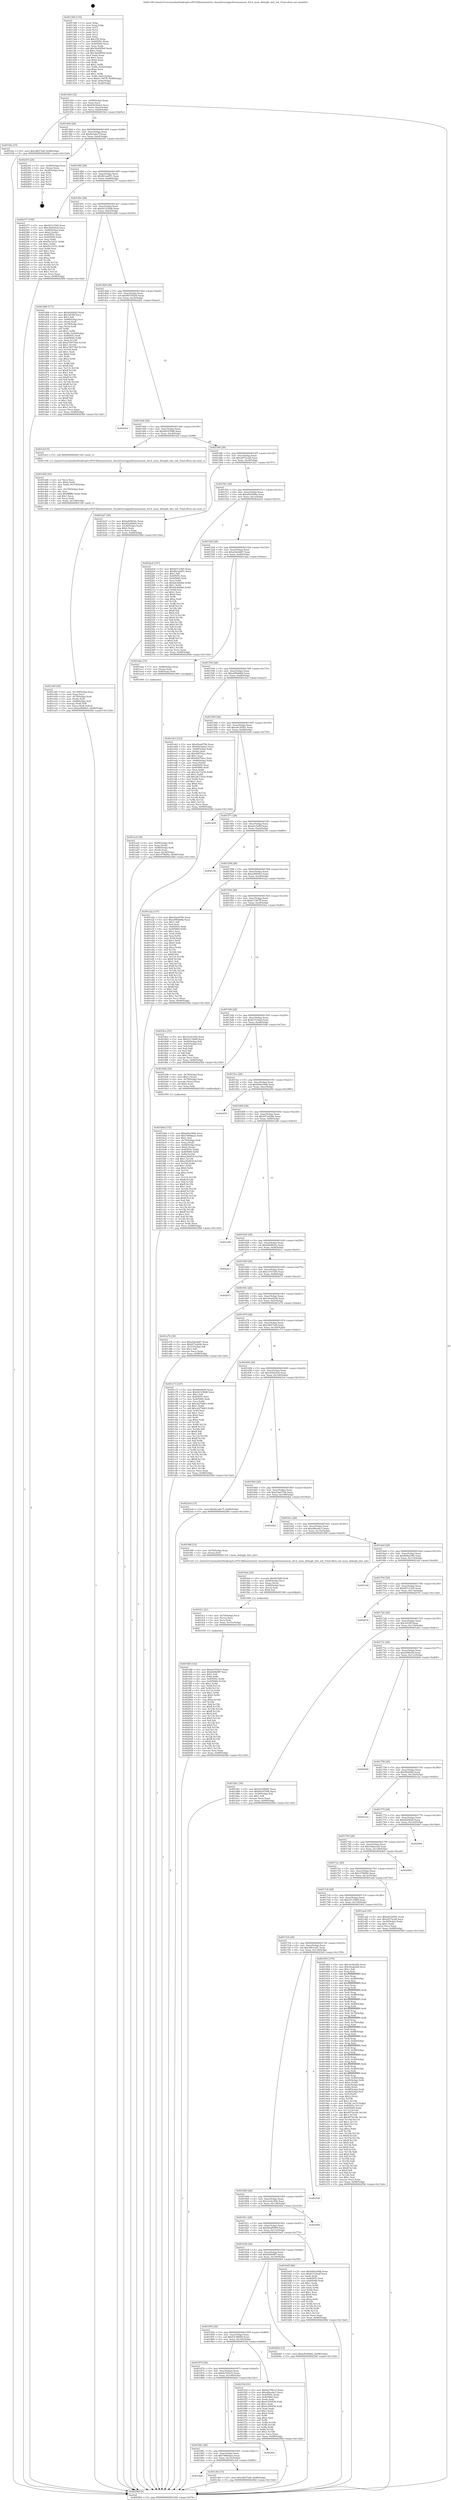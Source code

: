 digraph "0x4013d0" {
  label = "0x4013d0 (/mnt/c/Users/mathe/Desktop/tcc/POCII/binaries/extr_linuxdriversgpudrmmsmmsm_drv.h_msm_debugfs_late_init_Final-ollvm.out::main(0))"
  labelloc = "t"
  node[shape=record]

  Entry [label="",width=0.3,height=0.3,shape=circle,fillcolor=black,style=filled]
  "0x401444" [label="{
     0x401444 [32]\l
     | [instrs]\l
     &nbsp;&nbsp;0x401444 \<+6\>: mov -0x98(%rbp),%eax\l
     &nbsp;&nbsp;0x40144a \<+2\>: mov %eax,%ecx\l
     &nbsp;&nbsp;0x40144c \<+6\>: sub $0x8423bda3,%ecx\l
     &nbsp;&nbsp;0x401452 \<+6\>: mov %eax,-0xac(%rbp)\l
     &nbsp;&nbsp;0x401458 \<+6\>: mov %ecx,-0xb0(%rbp)\l
     &nbsp;&nbsp;0x40145e \<+6\>: je 0000000000401f2e \<main+0xb5e\>\l
  }"]
  "0x401f2e" [label="{
     0x401f2e [15]\l
     | [instrs]\l
     &nbsp;&nbsp;0x401f2e \<+10\>: movl $0xc8b57a4f,-0x98(%rbp)\l
     &nbsp;&nbsp;0x401f38 \<+5\>: jmp 000000000040258d \<main+0x11bd\>\l
  }"]
  "0x401464" [label="{
     0x401464 [28]\l
     | [instrs]\l
     &nbsp;&nbsp;0x401464 \<+5\>: jmp 0000000000401469 \<main+0x99\>\l
     &nbsp;&nbsp;0x401469 \<+6\>: mov -0xac(%rbp),%eax\l
     &nbsp;&nbsp;0x40146f \<+5\>: sub $0x8a3a6c7f,%eax\l
     &nbsp;&nbsp;0x401474 \<+6\>: mov %eax,-0xb4(%rbp)\l
     &nbsp;&nbsp;0x40147a \<+6\>: je 00000000004023f3 \<main+0x1023\>\l
  }"]
  Exit [label="",width=0.3,height=0.3,shape=circle,fillcolor=black,style=filled,peripheries=2]
  "0x4023f3" [label="{
     0x4023f3 [24]\l
     | [instrs]\l
     &nbsp;&nbsp;0x4023f3 \<+7\>: mov -0x90(%rbp),%rax\l
     &nbsp;&nbsp;0x4023fa \<+2\>: mov (%rax),%eax\l
     &nbsp;&nbsp;0x4023fc \<+4\>: lea -0x28(%rbp),%rsp\l
     &nbsp;&nbsp;0x402400 \<+1\>: pop %rbx\l
     &nbsp;&nbsp;0x402401 \<+2\>: pop %r12\l
     &nbsp;&nbsp;0x402403 \<+2\>: pop %r13\l
     &nbsp;&nbsp;0x402405 \<+2\>: pop %r14\l
     &nbsp;&nbsp;0x402407 \<+2\>: pop %r15\l
     &nbsp;&nbsp;0x402409 \<+1\>: pop %rbp\l
     &nbsp;&nbsp;0x40240a \<+1\>: ret\l
  }"]
  "0x401480" [label="{
     0x401480 [28]\l
     | [instrs]\l
     &nbsp;&nbsp;0x401480 \<+5\>: jmp 0000000000401485 \<main+0xb5\>\l
     &nbsp;&nbsp;0x401485 \<+6\>: mov -0xac(%rbp),%eax\l
     &nbsp;&nbsp;0x40148b \<+5\>: sub $0x8b1ae851,%eax\l
     &nbsp;&nbsp;0x401490 \<+6\>: mov %eax,-0xb8(%rbp)\l
     &nbsp;&nbsp;0x401496 \<+6\>: je 0000000000402377 \<main+0xfa7\>\l
  }"]
  "0x401fd6" [label="{
     0x401fd6 [142]\l
     | [instrs]\l
     &nbsp;&nbsp;0x401fd6 \<+5\>: mov $0x6a705e33,%eax\l
     &nbsp;&nbsp;0x401fdb \<+5\>: mov $0x629b0ff7,%esi\l
     &nbsp;&nbsp;0x401fe0 \<+2\>: mov $0x1,%dl\l
     &nbsp;&nbsp;0x401fe2 \<+3\>: xor %r8d,%r8d\l
     &nbsp;&nbsp;0x401fe5 \<+8\>: mov 0x40505c,%r9d\l
     &nbsp;&nbsp;0x401fed \<+8\>: mov 0x405060,%r10d\l
     &nbsp;&nbsp;0x401ff5 \<+4\>: sub $0x1,%r8d\l
     &nbsp;&nbsp;0x401ff9 \<+3\>: mov %r9d,%r11d\l
     &nbsp;&nbsp;0x401ffc \<+3\>: add %r8d,%r11d\l
     &nbsp;&nbsp;0x401fff \<+4\>: imul %r11d,%r9d\l
     &nbsp;&nbsp;0x402003 \<+4\>: and $0x1,%r9d\l
     &nbsp;&nbsp;0x402007 \<+4\>: cmp $0x0,%r9d\l
     &nbsp;&nbsp;0x40200b \<+3\>: sete %bl\l
     &nbsp;&nbsp;0x40200e \<+4\>: cmp $0xa,%r10d\l
     &nbsp;&nbsp;0x402012 \<+4\>: setl %r14b\l
     &nbsp;&nbsp;0x402016 \<+3\>: mov %bl,%r15b\l
     &nbsp;&nbsp;0x402019 \<+4\>: xor $0xff,%r15b\l
     &nbsp;&nbsp;0x40201d \<+3\>: mov %r14b,%r12b\l
     &nbsp;&nbsp;0x402020 \<+4\>: xor $0xff,%r12b\l
     &nbsp;&nbsp;0x402024 \<+3\>: xor $0x0,%dl\l
     &nbsp;&nbsp;0x402027 \<+3\>: mov %r15b,%r13b\l
     &nbsp;&nbsp;0x40202a \<+4\>: and $0x0,%r13b\l
     &nbsp;&nbsp;0x40202e \<+2\>: and %dl,%bl\l
     &nbsp;&nbsp;0x402030 \<+3\>: mov %r12b,%cl\l
     &nbsp;&nbsp;0x402033 \<+3\>: and $0x0,%cl\l
     &nbsp;&nbsp;0x402036 \<+3\>: and %dl,%r14b\l
     &nbsp;&nbsp;0x402039 \<+3\>: or %bl,%r13b\l
     &nbsp;&nbsp;0x40203c \<+3\>: or %r14b,%cl\l
     &nbsp;&nbsp;0x40203f \<+3\>: xor %cl,%r13b\l
     &nbsp;&nbsp;0x402042 \<+3\>: or %r12b,%r15b\l
     &nbsp;&nbsp;0x402045 \<+4\>: xor $0xff,%r15b\l
     &nbsp;&nbsp;0x402049 \<+3\>: or $0x0,%dl\l
     &nbsp;&nbsp;0x40204c \<+3\>: and %dl,%r15b\l
     &nbsp;&nbsp;0x40204f \<+3\>: or %r15b,%r13b\l
     &nbsp;&nbsp;0x402052 \<+4\>: test $0x1,%r13b\l
     &nbsp;&nbsp;0x402056 \<+3\>: cmovne %esi,%eax\l
     &nbsp;&nbsp;0x402059 \<+6\>: mov %eax,-0x98(%rbp)\l
     &nbsp;&nbsp;0x40205f \<+5\>: jmp 000000000040258d \<main+0x11bd\>\l
  }"]
  "0x402377" [label="{
     0x402377 [109]\l
     | [instrs]\l
     &nbsp;&nbsp;0x402377 \<+5\>: mov $0xfd3123b5,%eax\l
     &nbsp;&nbsp;0x40237c \<+5\>: mov $0xcb44e0c8,%ecx\l
     &nbsp;&nbsp;0x402381 \<+7\>: mov -0x90(%rbp),%rdx\l
     &nbsp;&nbsp;0x402388 \<+6\>: movl $0x0,(%rdx)\l
     &nbsp;&nbsp;0x40238e \<+7\>: mov 0x40505c,%esi\l
     &nbsp;&nbsp;0x402395 \<+7\>: mov 0x405060,%edi\l
     &nbsp;&nbsp;0x40239c \<+3\>: mov %esi,%r8d\l
     &nbsp;&nbsp;0x40239f \<+7\>: add $0xf5e14331,%r8d\l
     &nbsp;&nbsp;0x4023a6 \<+4\>: sub $0x1,%r8d\l
     &nbsp;&nbsp;0x4023aa \<+7\>: sub $0xf5e14331,%r8d\l
     &nbsp;&nbsp;0x4023b1 \<+4\>: imul %r8d,%esi\l
     &nbsp;&nbsp;0x4023b5 \<+3\>: and $0x1,%esi\l
     &nbsp;&nbsp;0x4023b8 \<+3\>: cmp $0x0,%esi\l
     &nbsp;&nbsp;0x4023bb \<+4\>: sete %r9b\l
     &nbsp;&nbsp;0x4023bf \<+3\>: cmp $0xa,%edi\l
     &nbsp;&nbsp;0x4023c2 \<+4\>: setl %r10b\l
     &nbsp;&nbsp;0x4023c6 \<+3\>: mov %r9b,%r11b\l
     &nbsp;&nbsp;0x4023c9 \<+3\>: and %r10b,%r11b\l
     &nbsp;&nbsp;0x4023cc \<+3\>: xor %r10b,%r9b\l
     &nbsp;&nbsp;0x4023cf \<+3\>: or %r9b,%r11b\l
     &nbsp;&nbsp;0x4023d2 \<+4\>: test $0x1,%r11b\l
     &nbsp;&nbsp;0x4023d6 \<+3\>: cmovne %ecx,%eax\l
     &nbsp;&nbsp;0x4023d9 \<+6\>: mov %eax,-0x98(%rbp)\l
     &nbsp;&nbsp;0x4023df \<+5\>: jmp 000000000040258d \<main+0x11bd\>\l
  }"]
  "0x40149c" [label="{
     0x40149c [28]\l
     | [instrs]\l
     &nbsp;&nbsp;0x40149c \<+5\>: jmp 00000000004014a1 \<main+0xd1\>\l
     &nbsp;&nbsp;0x4014a1 \<+6\>: mov -0xac(%rbp),%eax\l
     &nbsp;&nbsp;0x4014a7 \<+5\>: sub $0x921250d8,%eax\l
     &nbsp;&nbsp;0x4014ac \<+6\>: mov %eax,-0xbc(%rbp)\l
     &nbsp;&nbsp;0x4014b2 \<+6\>: je 0000000000401d06 \<main+0x936\>\l
  }"]
  "0x401fc1" [label="{
     0x401fc1 [21]\l
     | [instrs]\l
     &nbsp;&nbsp;0x401fc1 \<+4\>: mov -0x70(%rbp),%rcx\l
     &nbsp;&nbsp;0x401fc5 \<+3\>: mov (%rcx),%rcx\l
     &nbsp;&nbsp;0x401fc8 \<+3\>: mov %rcx,%rdi\l
     &nbsp;&nbsp;0x401fcb \<+6\>: mov %eax,-0x15c(%rbp)\l
     &nbsp;&nbsp;0x401fd1 \<+5\>: call 0000000000401030 \<free@plt\>\l
     | [calls]\l
     &nbsp;&nbsp;0x401030 \{1\} (unknown)\l
  }"]
  "0x401d06" [label="{
     0x401d06 [171]\l
     | [instrs]\l
     &nbsp;&nbsp;0x401d06 \<+5\>: mov $0xb620b20,%eax\l
     &nbsp;&nbsp;0x401d0b \<+5\>: mov $0x3d1f9f,%ecx\l
     &nbsp;&nbsp;0x401d10 \<+2\>: mov $0x1,%dl\l
     &nbsp;&nbsp;0x401d12 \<+4\>: mov -0x68(%rbp),%rsi\l
     &nbsp;&nbsp;0x401d16 \<+2\>: mov (%rsi),%edi\l
     &nbsp;&nbsp;0x401d18 \<+4\>: mov -0x78(%rbp),%rsi\l
     &nbsp;&nbsp;0x401d1c \<+2\>: cmp (%rsi),%edi\l
     &nbsp;&nbsp;0x401d1e \<+4\>: setl %r8b\l
     &nbsp;&nbsp;0x401d22 \<+4\>: and $0x1,%r8b\l
     &nbsp;&nbsp;0x401d26 \<+4\>: mov %r8b,-0x29(%rbp)\l
     &nbsp;&nbsp;0x401d2a \<+7\>: mov 0x40505c,%edi\l
     &nbsp;&nbsp;0x401d31 \<+8\>: mov 0x405060,%r9d\l
     &nbsp;&nbsp;0x401d39 \<+3\>: mov %edi,%r10d\l
     &nbsp;&nbsp;0x401d3c \<+7\>: add $0xa700730d,%r10d\l
     &nbsp;&nbsp;0x401d43 \<+4\>: sub $0x1,%r10d\l
     &nbsp;&nbsp;0x401d47 \<+7\>: sub $0xa700730d,%r10d\l
     &nbsp;&nbsp;0x401d4e \<+4\>: imul %r10d,%edi\l
     &nbsp;&nbsp;0x401d52 \<+3\>: and $0x1,%edi\l
     &nbsp;&nbsp;0x401d55 \<+3\>: cmp $0x0,%edi\l
     &nbsp;&nbsp;0x401d58 \<+4\>: sete %r8b\l
     &nbsp;&nbsp;0x401d5c \<+4\>: cmp $0xa,%r9d\l
     &nbsp;&nbsp;0x401d60 \<+4\>: setl %r11b\l
     &nbsp;&nbsp;0x401d64 \<+3\>: mov %r8b,%bl\l
     &nbsp;&nbsp;0x401d67 \<+3\>: xor $0xff,%bl\l
     &nbsp;&nbsp;0x401d6a \<+3\>: mov %r11b,%r14b\l
     &nbsp;&nbsp;0x401d6d \<+4\>: xor $0xff,%r14b\l
     &nbsp;&nbsp;0x401d71 \<+3\>: xor $0x1,%dl\l
     &nbsp;&nbsp;0x401d74 \<+3\>: mov %bl,%r15b\l
     &nbsp;&nbsp;0x401d77 \<+4\>: and $0xff,%r15b\l
     &nbsp;&nbsp;0x401d7b \<+3\>: and %dl,%r8b\l
     &nbsp;&nbsp;0x401d7e \<+3\>: mov %r14b,%r12b\l
     &nbsp;&nbsp;0x401d81 \<+4\>: and $0xff,%r12b\l
     &nbsp;&nbsp;0x401d85 \<+3\>: and %dl,%r11b\l
     &nbsp;&nbsp;0x401d88 \<+3\>: or %r8b,%r15b\l
     &nbsp;&nbsp;0x401d8b \<+3\>: or %r11b,%r12b\l
     &nbsp;&nbsp;0x401d8e \<+3\>: xor %r12b,%r15b\l
     &nbsp;&nbsp;0x401d91 \<+3\>: or %r14b,%bl\l
     &nbsp;&nbsp;0x401d94 \<+3\>: xor $0xff,%bl\l
     &nbsp;&nbsp;0x401d97 \<+3\>: or $0x1,%dl\l
     &nbsp;&nbsp;0x401d9a \<+2\>: and %dl,%bl\l
     &nbsp;&nbsp;0x401d9c \<+3\>: or %bl,%r15b\l
     &nbsp;&nbsp;0x401d9f \<+4\>: test $0x1,%r15b\l
     &nbsp;&nbsp;0x401da3 \<+3\>: cmovne %ecx,%eax\l
     &nbsp;&nbsp;0x401da6 \<+6\>: mov %eax,-0x98(%rbp)\l
     &nbsp;&nbsp;0x401dac \<+5\>: jmp 000000000040258d \<main+0x11bd\>\l
  }"]
  "0x4014b8" [label="{
     0x4014b8 [28]\l
     | [instrs]\l
     &nbsp;&nbsp;0x4014b8 \<+5\>: jmp 00000000004014bd \<main+0xed\>\l
     &nbsp;&nbsp;0x4014bd \<+6\>: mov -0xac(%rbp),%eax\l
     &nbsp;&nbsp;0x4014c3 \<+5\>: sub $0x99376d30,%eax\l
     &nbsp;&nbsp;0x4014c8 \<+6\>: mov %eax,-0xc0(%rbp)\l
     &nbsp;&nbsp;0x4014ce \<+6\>: je 00000000004022b2 \<main+0xee2\>\l
  }"]
  "0x401fa4" [label="{
     0x401fa4 [29]\l
     | [instrs]\l
     &nbsp;&nbsp;0x401fa4 \<+10\>: movabs $0x4030d6,%rdi\l
     &nbsp;&nbsp;0x401fae \<+4\>: mov -0x60(%rbp),%rcx\l
     &nbsp;&nbsp;0x401fb2 \<+2\>: mov %eax,(%rcx)\l
     &nbsp;&nbsp;0x401fb4 \<+4\>: mov -0x60(%rbp),%rcx\l
     &nbsp;&nbsp;0x401fb8 \<+2\>: mov (%rcx),%esi\l
     &nbsp;&nbsp;0x401fba \<+2\>: mov $0x0,%al\l
     &nbsp;&nbsp;0x401fbc \<+5\>: call 0000000000401040 \<printf@plt\>\l
     | [calls]\l
     &nbsp;&nbsp;0x401040 \{1\} (unknown)\l
  }"]
  "0x4022b2" [label="{
     0x4022b2\l
  }", style=dashed]
  "0x4014d4" [label="{
     0x4014d4 [28]\l
     | [instrs]\l
     &nbsp;&nbsp;0x4014d4 \<+5\>: jmp 00000000004014d9 \<main+0x109\>\l
     &nbsp;&nbsp;0x4014d9 \<+6\>: mov -0xac(%rbp),%eax\l
     &nbsp;&nbsp;0x4014df \<+5\>: sub $0x9d167698,%eax\l
     &nbsp;&nbsp;0x4014e4 \<+6\>: mov %eax,-0xc4(%rbp)\l
     &nbsp;&nbsp;0x4014ea \<+6\>: je 0000000000401dcf \<main+0x9ff\>\l
  }"]
  "0x401e00" [label="{
     0x401e00 [42]\l
     | [instrs]\l
     &nbsp;&nbsp;0x401e00 \<+6\>: mov -0x158(%rbp),%ecx\l
     &nbsp;&nbsp;0x401e06 \<+3\>: imul %eax,%ecx\l
     &nbsp;&nbsp;0x401e09 \<+4\>: mov -0x70(%rbp),%rdi\l
     &nbsp;&nbsp;0x401e0d \<+3\>: mov (%rdi),%rdi\l
     &nbsp;&nbsp;0x401e10 \<+4\>: mov -0x68(%rbp),%r8\l
     &nbsp;&nbsp;0x401e14 \<+3\>: movslq (%r8),%r8\l
     &nbsp;&nbsp;0x401e17 \<+4\>: mov %ecx,(%rdi,%r8,4)\l
     &nbsp;&nbsp;0x401e1b \<+10\>: movl $0xaef064b3,-0x98(%rbp)\l
     &nbsp;&nbsp;0x401e25 \<+5\>: jmp 000000000040258d \<main+0x11bd\>\l
  }"]
  "0x401dcf" [label="{
     0x401dcf [5]\l
     | [instrs]\l
     &nbsp;&nbsp;0x401dcf \<+5\>: call 0000000000401160 \<next_i\>\l
     | [calls]\l
     &nbsp;&nbsp;0x401160 \{1\} (/mnt/c/Users/mathe/Desktop/tcc/POCII/binaries/extr_linuxdriversgpudrmmsmmsm_drv.h_msm_debugfs_late_init_Final-ollvm.out::next_i)\l
  }"]
  "0x4014f0" [label="{
     0x4014f0 [28]\l
     | [instrs]\l
     &nbsp;&nbsp;0x4014f0 \<+5\>: jmp 00000000004014f5 \<main+0x125\>\l
     &nbsp;&nbsp;0x4014f5 \<+6\>: mov -0xac(%rbp),%eax\l
     &nbsp;&nbsp;0x4014fb \<+5\>: sub $0xa457ac28,%eax\l
     &nbsp;&nbsp;0x401500 \<+6\>: mov %eax,-0xc8(%rbp)\l
     &nbsp;&nbsp;0x401506 \<+6\>: je 0000000000401b27 \<main+0x757\>\l
  }"]
  "0x401dd4" [label="{
     0x401dd4 [44]\l
     | [instrs]\l
     &nbsp;&nbsp;0x401dd4 \<+2\>: xor %ecx,%ecx\l
     &nbsp;&nbsp;0x401dd6 \<+5\>: mov $0x2,%edx\l
     &nbsp;&nbsp;0x401ddb \<+6\>: mov %edx,-0x154(%rbp)\l
     &nbsp;&nbsp;0x401de1 \<+1\>: cltd\l
     &nbsp;&nbsp;0x401de2 \<+6\>: mov -0x154(%rbp),%esi\l
     &nbsp;&nbsp;0x401de8 \<+2\>: idiv %esi\l
     &nbsp;&nbsp;0x401dea \<+6\>: imul $0xfffffffe,%edx,%edx\l
     &nbsp;&nbsp;0x401df0 \<+3\>: sub $0x1,%ecx\l
     &nbsp;&nbsp;0x401df3 \<+2\>: sub %ecx,%edx\l
     &nbsp;&nbsp;0x401df5 \<+6\>: mov %edx,-0x158(%rbp)\l
     &nbsp;&nbsp;0x401dfb \<+5\>: call 0000000000401160 \<next_i\>\l
     | [calls]\l
     &nbsp;&nbsp;0x401160 \{1\} (/mnt/c/Users/mathe/Desktop/tcc/POCII/binaries/extr_linuxdriversgpudrmmsmmsm_drv.h_msm_debugfs_late_init_Final-ollvm.out::next_i)\l
  }"]
  "0x401b27" [label="{
     0x401b27 [30]\l
     | [instrs]\l
     &nbsp;&nbsp;0x401b27 \<+5\>: mov $0xbdb9834c,%eax\l
     &nbsp;&nbsp;0x401b2c \<+5\>: mov $0x60ad0009,%ecx\l
     &nbsp;&nbsp;0x401b31 \<+3\>: mov -0x30(%rbp),%edx\l
     &nbsp;&nbsp;0x401b34 \<+3\>: cmp $0x0,%edx\l
     &nbsp;&nbsp;0x401b37 \<+3\>: cmove %ecx,%eax\l
     &nbsp;&nbsp;0x401b3a \<+6\>: mov %eax,-0x98(%rbp)\l
     &nbsp;&nbsp;0x401b40 \<+5\>: jmp 000000000040258d \<main+0x11bd\>\l
  }"]
  "0x40150c" [label="{
     0x40150c [28]\l
     | [instrs]\l
     &nbsp;&nbsp;0x40150c \<+5\>: jmp 0000000000401511 \<main+0x141\>\l
     &nbsp;&nbsp;0x401511 \<+6\>: mov -0xac(%rbp),%eax\l
     &nbsp;&nbsp;0x401517 \<+5\>: sub $0xa5038d6a,%eax\l
     &nbsp;&nbsp;0x40151c \<+6\>: mov %eax,-0xcc(%rbp)\l
     &nbsp;&nbsp;0x401522 \<+6\>: je 00000000004022e4 \<main+0xf14\>\l
  }"]
  "0x4018a8" [label="{
     0x4018a8\l
  }", style=dashed]
  "0x4022e4" [label="{
     0x4022e4 [147]\l
     | [instrs]\l
     &nbsp;&nbsp;0x4022e4 \<+5\>: mov $0xfd3123b5,%eax\l
     &nbsp;&nbsp;0x4022e9 \<+5\>: mov $0x8b1ae851,%ecx\l
     &nbsp;&nbsp;0x4022ee \<+2\>: mov $0x1,%dl\l
     &nbsp;&nbsp;0x4022f0 \<+7\>: mov 0x40505c,%esi\l
     &nbsp;&nbsp;0x4022f7 \<+7\>: mov 0x405060,%edi\l
     &nbsp;&nbsp;0x4022fe \<+3\>: mov %esi,%r8d\l
     &nbsp;&nbsp;0x402301 \<+7\>: sub $0x6dc8dd4b,%r8d\l
     &nbsp;&nbsp;0x402308 \<+4\>: sub $0x1,%r8d\l
     &nbsp;&nbsp;0x40230c \<+7\>: add $0x6dc8dd4b,%r8d\l
     &nbsp;&nbsp;0x402313 \<+4\>: imul %r8d,%esi\l
     &nbsp;&nbsp;0x402317 \<+3\>: and $0x1,%esi\l
     &nbsp;&nbsp;0x40231a \<+3\>: cmp $0x0,%esi\l
     &nbsp;&nbsp;0x40231d \<+4\>: sete %r9b\l
     &nbsp;&nbsp;0x402321 \<+3\>: cmp $0xa,%edi\l
     &nbsp;&nbsp;0x402324 \<+4\>: setl %r10b\l
     &nbsp;&nbsp;0x402328 \<+3\>: mov %r9b,%r11b\l
     &nbsp;&nbsp;0x40232b \<+4\>: xor $0xff,%r11b\l
     &nbsp;&nbsp;0x40232f \<+3\>: mov %r10b,%bl\l
     &nbsp;&nbsp;0x402332 \<+3\>: xor $0xff,%bl\l
     &nbsp;&nbsp;0x402335 \<+3\>: xor $0x0,%dl\l
     &nbsp;&nbsp;0x402338 \<+3\>: mov %r11b,%r14b\l
     &nbsp;&nbsp;0x40233b \<+4\>: and $0x0,%r14b\l
     &nbsp;&nbsp;0x40233f \<+3\>: and %dl,%r9b\l
     &nbsp;&nbsp;0x402342 \<+3\>: mov %bl,%r15b\l
     &nbsp;&nbsp;0x402345 \<+4\>: and $0x0,%r15b\l
     &nbsp;&nbsp;0x402349 \<+3\>: and %dl,%r10b\l
     &nbsp;&nbsp;0x40234c \<+3\>: or %r9b,%r14b\l
     &nbsp;&nbsp;0x40234f \<+3\>: or %r10b,%r15b\l
     &nbsp;&nbsp;0x402352 \<+3\>: xor %r15b,%r14b\l
     &nbsp;&nbsp;0x402355 \<+3\>: or %bl,%r11b\l
     &nbsp;&nbsp;0x402358 \<+4\>: xor $0xff,%r11b\l
     &nbsp;&nbsp;0x40235c \<+3\>: or $0x0,%dl\l
     &nbsp;&nbsp;0x40235f \<+3\>: and %dl,%r11b\l
     &nbsp;&nbsp;0x402362 \<+3\>: or %r11b,%r14b\l
     &nbsp;&nbsp;0x402365 \<+4\>: test $0x1,%r14b\l
     &nbsp;&nbsp;0x402369 \<+3\>: cmovne %ecx,%eax\l
     &nbsp;&nbsp;0x40236c \<+6\>: mov %eax,-0x98(%rbp)\l
     &nbsp;&nbsp;0x402372 \<+5\>: jmp 000000000040258d \<main+0x11bd\>\l
  }"]
  "0x401528" [label="{
     0x401528 [28]\l
     | [instrs]\l
     &nbsp;&nbsp;0x401528 \<+5\>: jmp 000000000040152d \<main+0x15d\>\l
     &nbsp;&nbsp;0x40152d \<+6\>: mov -0xac(%rbp),%eax\l
     &nbsp;&nbsp;0x401533 \<+5\>: sub $0xa5dcbb87,%eax\l
     &nbsp;&nbsp;0x401538 \<+6\>: mov %eax,-0xd0(%rbp)\l
     &nbsp;&nbsp;0x40153e \<+6\>: je 0000000000401aba \<main+0x6ea\>\l
  }"]
  "0x401c64" [label="{
     0x401c64 [15]\l
     | [instrs]\l
     &nbsp;&nbsp;0x401c64 \<+10\>: movl $0xc8b57a4f,-0x98(%rbp)\l
     &nbsp;&nbsp;0x401c6e \<+5\>: jmp 000000000040258d \<main+0x11bd\>\l
  }"]
  "0x401aba" [label="{
     0x401aba [19]\l
     | [instrs]\l
     &nbsp;&nbsp;0x401aba \<+7\>: mov -0x88(%rbp),%rax\l
     &nbsp;&nbsp;0x401ac1 \<+3\>: mov (%rax),%rax\l
     &nbsp;&nbsp;0x401ac4 \<+4\>: mov 0x8(%rax),%rdi\l
     &nbsp;&nbsp;0x401ac8 \<+5\>: call 0000000000401060 \<atoi@plt\>\l
     | [calls]\l
     &nbsp;&nbsp;0x401060 \{1\} (unknown)\l
  }"]
  "0x401544" [label="{
     0x401544 [28]\l
     | [instrs]\l
     &nbsp;&nbsp;0x401544 \<+5\>: jmp 0000000000401549 \<main+0x179\>\l
     &nbsp;&nbsp;0x401549 \<+6\>: mov -0xac(%rbp),%eax\l
     &nbsp;&nbsp;0x40154f \<+5\>: sub $0xa956dd0b,%eax\l
     &nbsp;&nbsp;0x401554 \<+6\>: mov %eax,-0xd4(%rbp)\l
     &nbsp;&nbsp;0x40155a \<+6\>: je 0000000000401eb3 \<main+0xae3\>\l
  }"]
  "0x40188c" [label="{
     0x40188c [28]\l
     | [instrs]\l
     &nbsp;&nbsp;0x40188c \<+5\>: jmp 0000000000401891 \<main+0x4c1\>\l
     &nbsp;&nbsp;0x401891 \<+6\>: mov -0xac(%rbp),%eax\l
     &nbsp;&nbsp;0x401897 \<+5\>: sub $0x7486daae,%eax\l
     &nbsp;&nbsp;0x40189c \<+6\>: mov %eax,-0x14c(%rbp)\l
     &nbsp;&nbsp;0x4018a2 \<+6\>: je 0000000000401c64 \<main+0x894\>\l
  }"]
  "0x401eb3" [label="{
     0x401eb3 [123]\l
     | [instrs]\l
     &nbsp;&nbsp;0x401eb3 \<+5\>: mov $0xd3ae0706,%eax\l
     &nbsp;&nbsp;0x401eb8 \<+5\>: mov $0x8423bda3,%ecx\l
     &nbsp;&nbsp;0x401ebd \<+4\>: mov -0x68(%rbp),%rdx\l
     &nbsp;&nbsp;0x401ec1 \<+2\>: mov (%rdx),%esi\l
     &nbsp;&nbsp;0x401ec3 \<+6\>: sub $0x6007b4cc,%esi\l
     &nbsp;&nbsp;0x401ec9 \<+3\>: add $0x1,%esi\l
     &nbsp;&nbsp;0x401ecc \<+6\>: add $0x6007b4cc,%esi\l
     &nbsp;&nbsp;0x401ed2 \<+4\>: mov -0x68(%rbp),%rdx\l
     &nbsp;&nbsp;0x401ed6 \<+2\>: mov %esi,(%rdx)\l
     &nbsp;&nbsp;0x401ed8 \<+7\>: mov 0x40505c,%esi\l
     &nbsp;&nbsp;0x401edf \<+7\>: mov 0x405060,%edi\l
     &nbsp;&nbsp;0x401ee6 \<+3\>: mov %esi,%r8d\l
     &nbsp;&nbsp;0x401ee9 \<+7\>: sub $0x3dc73e5e,%r8d\l
     &nbsp;&nbsp;0x401ef0 \<+4\>: sub $0x1,%r8d\l
     &nbsp;&nbsp;0x401ef4 \<+7\>: add $0x3dc73e5e,%r8d\l
     &nbsp;&nbsp;0x401efb \<+4\>: imul %r8d,%esi\l
     &nbsp;&nbsp;0x401eff \<+3\>: and $0x1,%esi\l
     &nbsp;&nbsp;0x401f02 \<+3\>: cmp $0x0,%esi\l
     &nbsp;&nbsp;0x401f05 \<+4\>: sete %r9b\l
     &nbsp;&nbsp;0x401f09 \<+3\>: cmp $0xa,%edi\l
     &nbsp;&nbsp;0x401f0c \<+4\>: setl %r10b\l
     &nbsp;&nbsp;0x401f10 \<+3\>: mov %r9b,%r11b\l
     &nbsp;&nbsp;0x401f13 \<+3\>: and %r10b,%r11b\l
     &nbsp;&nbsp;0x401f16 \<+3\>: xor %r10b,%r9b\l
     &nbsp;&nbsp;0x401f19 \<+3\>: or %r9b,%r11b\l
     &nbsp;&nbsp;0x401f1c \<+4\>: test $0x1,%r11b\l
     &nbsp;&nbsp;0x401f20 \<+3\>: cmovne %ecx,%eax\l
     &nbsp;&nbsp;0x401f23 \<+6\>: mov %eax,-0x98(%rbp)\l
     &nbsp;&nbsp;0x401f29 \<+5\>: jmp 000000000040258d \<main+0x11bd\>\l
  }"]
  "0x401560" [label="{
     0x401560 [28]\l
     | [instrs]\l
     &nbsp;&nbsp;0x401560 \<+5\>: jmp 0000000000401565 \<main+0x195\>\l
     &nbsp;&nbsp;0x401565 \<+6\>: mov -0xac(%rbp),%eax\l
     &nbsp;&nbsp;0x40156b \<+5\>: sub $0xa9c3d591,%eax\l
     &nbsp;&nbsp;0x401570 \<+6\>: mov %eax,-0xd8(%rbp)\l
     &nbsp;&nbsp;0x401576 \<+6\>: je 0000000000401b09 \<main+0x739\>\l
  }"]
  "0x4024dc" [label="{
     0x4024dc\l
  }", style=dashed]
  "0x401b09" [label="{
     0x401b09\l
  }", style=dashed]
  "0x40157c" [label="{
     0x40157c [28]\l
     | [instrs]\l
     &nbsp;&nbsp;0x40157c \<+5\>: jmp 0000000000401581 \<main+0x1b1\>\l
     &nbsp;&nbsp;0x401581 \<+6\>: mov -0xac(%rbp),%eax\l
     &nbsp;&nbsp;0x401587 \<+5\>: sub $0xab15af0f,%eax\l
     &nbsp;&nbsp;0x40158c \<+6\>: mov %eax,-0xdc(%rbp)\l
     &nbsp;&nbsp;0x401592 \<+6\>: je 0000000000402154 \<main+0xd84\>\l
  }"]
  "0x401870" [label="{
     0x401870 [28]\l
     | [instrs]\l
     &nbsp;&nbsp;0x401870 \<+5\>: jmp 0000000000401875 \<main+0x4a5\>\l
     &nbsp;&nbsp;0x401875 \<+6\>: mov -0xac(%rbp),%eax\l
     &nbsp;&nbsp;0x40187b \<+5\>: sub $0x6a705e33,%eax\l
     &nbsp;&nbsp;0x401880 \<+6\>: mov %eax,-0x148(%rbp)\l
     &nbsp;&nbsp;0x401886 \<+6\>: je 00000000004024dc \<main+0x110c\>\l
  }"]
  "0x402154" [label="{
     0x402154\l
  }", style=dashed]
  "0x401598" [label="{
     0x401598 [28]\l
     | [instrs]\l
     &nbsp;&nbsp;0x401598 \<+5\>: jmp 000000000040159d \<main+0x1cd\>\l
     &nbsp;&nbsp;0x40159d \<+6\>: mov -0xac(%rbp),%eax\l
     &nbsp;&nbsp;0x4015a3 \<+5\>: sub $0xaef064b3,%eax\l
     &nbsp;&nbsp;0x4015a8 \<+6\>: mov %eax,-0xe0(%rbp)\l
     &nbsp;&nbsp;0x4015ae \<+6\>: je 0000000000401e2a \<main+0xa5a\>\l
  }"]
  "0x401f3d" [label="{
     0x401f3d [91]\l
     | [instrs]\l
     &nbsp;&nbsp;0x401f3d \<+5\>: mov $0x6a705e33,%eax\l
     &nbsp;&nbsp;0x401f42 \<+5\>: mov $0xe8bcebc3,%ecx\l
     &nbsp;&nbsp;0x401f47 \<+7\>: mov 0x40505c,%edx\l
     &nbsp;&nbsp;0x401f4e \<+7\>: mov 0x405060,%esi\l
     &nbsp;&nbsp;0x401f55 \<+2\>: mov %edx,%edi\l
     &nbsp;&nbsp;0x401f57 \<+6\>: add $0x41450f38,%edi\l
     &nbsp;&nbsp;0x401f5d \<+3\>: sub $0x1,%edi\l
     &nbsp;&nbsp;0x401f60 \<+6\>: sub $0x41450f38,%edi\l
     &nbsp;&nbsp;0x401f66 \<+3\>: imul %edi,%edx\l
     &nbsp;&nbsp;0x401f69 \<+3\>: and $0x1,%edx\l
     &nbsp;&nbsp;0x401f6c \<+3\>: cmp $0x0,%edx\l
     &nbsp;&nbsp;0x401f6f \<+4\>: sete %r8b\l
     &nbsp;&nbsp;0x401f73 \<+3\>: cmp $0xa,%esi\l
     &nbsp;&nbsp;0x401f76 \<+4\>: setl %r9b\l
     &nbsp;&nbsp;0x401f7a \<+3\>: mov %r8b,%r10b\l
     &nbsp;&nbsp;0x401f7d \<+3\>: and %r9b,%r10b\l
     &nbsp;&nbsp;0x401f80 \<+3\>: xor %r9b,%r8b\l
     &nbsp;&nbsp;0x401f83 \<+3\>: or %r8b,%r10b\l
     &nbsp;&nbsp;0x401f86 \<+4\>: test $0x1,%r10b\l
     &nbsp;&nbsp;0x401f8a \<+3\>: cmovne %ecx,%eax\l
     &nbsp;&nbsp;0x401f8d \<+6\>: mov %eax,-0x98(%rbp)\l
     &nbsp;&nbsp;0x401f93 \<+5\>: jmp 000000000040258d \<main+0x11bd\>\l
  }"]
  "0x401e2a" [label="{
     0x401e2a [137]\l
     | [instrs]\l
     &nbsp;&nbsp;0x401e2a \<+5\>: mov $0xd3ae0706,%eax\l
     &nbsp;&nbsp;0x401e2f \<+5\>: mov $0xa956dd0b,%ecx\l
     &nbsp;&nbsp;0x401e34 \<+2\>: mov $0x1,%dl\l
     &nbsp;&nbsp;0x401e36 \<+2\>: xor %esi,%esi\l
     &nbsp;&nbsp;0x401e38 \<+7\>: mov 0x40505c,%edi\l
     &nbsp;&nbsp;0x401e3f \<+8\>: mov 0x405060,%r8d\l
     &nbsp;&nbsp;0x401e47 \<+3\>: sub $0x1,%esi\l
     &nbsp;&nbsp;0x401e4a \<+3\>: mov %edi,%r9d\l
     &nbsp;&nbsp;0x401e4d \<+3\>: add %esi,%r9d\l
     &nbsp;&nbsp;0x401e50 \<+4\>: imul %r9d,%edi\l
     &nbsp;&nbsp;0x401e54 \<+3\>: and $0x1,%edi\l
     &nbsp;&nbsp;0x401e57 \<+3\>: cmp $0x0,%edi\l
     &nbsp;&nbsp;0x401e5a \<+4\>: sete %r10b\l
     &nbsp;&nbsp;0x401e5e \<+4\>: cmp $0xa,%r8d\l
     &nbsp;&nbsp;0x401e62 \<+4\>: setl %r11b\l
     &nbsp;&nbsp;0x401e66 \<+3\>: mov %r10b,%bl\l
     &nbsp;&nbsp;0x401e69 \<+3\>: xor $0xff,%bl\l
     &nbsp;&nbsp;0x401e6c \<+3\>: mov %r11b,%r14b\l
     &nbsp;&nbsp;0x401e6f \<+4\>: xor $0xff,%r14b\l
     &nbsp;&nbsp;0x401e73 \<+3\>: xor $0x1,%dl\l
     &nbsp;&nbsp;0x401e76 \<+3\>: mov %bl,%r15b\l
     &nbsp;&nbsp;0x401e79 \<+4\>: and $0xff,%r15b\l
     &nbsp;&nbsp;0x401e7d \<+3\>: and %dl,%r10b\l
     &nbsp;&nbsp;0x401e80 \<+3\>: mov %r14b,%r12b\l
     &nbsp;&nbsp;0x401e83 \<+4\>: and $0xff,%r12b\l
     &nbsp;&nbsp;0x401e87 \<+3\>: and %dl,%r11b\l
     &nbsp;&nbsp;0x401e8a \<+3\>: or %r10b,%r15b\l
     &nbsp;&nbsp;0x401e8d \<+3\>: or %r11b,%r12b\l
     &nbsp;&nbsp;0x401e90 \<+3\>: xor %r12b,%r15b\l
     &nbsp;&nbsp;0x401e93 \<+3\>: or %r14b,%bl\l
     &nbsp;&nbsp;0x401e96 \<+3\>: xor $0xff,%bl\l
     &nbsp;&nbsp;0x401e99 \<+3\>: or $0x1,%dl\l
     &nbsp;&nbsp;0x401e9c \<+2\>: and %dl,%bl\l
     &nbsp;&nbsp;0x401e9e \<+3\>: or %bl,%r15b\l
     &nbsp;&nbsp;0x401ea1 \<+4\>: test $0x1,%r15b\l
     &nbsp;&nbsp;0x401ea5 \<+3\>: cmovne %ecx,%eax\l
     &nbsp;&nbsp;0x401ea8 \<+6\>: mov %eax,-0x98(%rbp)\l
     &nbsp;&nbsp;0x401eae \<+5\>: jmp 000000000040258d \<main+0x11bd\>\l
  }"]
  "0x4015b4" [label="{
     0x4015b4 [28]\l
     | [instrs]\l
     &nbsp;&nbsp;0x4015b4 \<+5\>: jmp 00000000004015b9 \<main+0x1e9\>\l
     &nbsp;&nbsp;0x4015b9 \<+6\>: mov -0xac(%rbp),%eax\l
     &nbsp;&nbsp;0x4015bf \<+5\>: sub $0xb11567ff,%eax\l
     &nbsp;&nbsp;0x4015c4 \<+6\>: mov %eax,-0xe4(%rbp)\l
     &nbsp;&nbsp;0x4015ca \<+6\>: je 00000000004018ce \<main+0x4fe\>\l
  }"]
  "0x401854" [label="{
     0x401854 [28]\l
     | [instrs]\l
     &nbsp;&nbsp;0x401854 \<+5\>: jmp 0000000000401859 \<main+0x489\>\l
     &nbsp;&nbsp;0x401859 \<+6\>: mov -0xac(%rbp),%eax\l
     &nbsp;&nbsp;0x40185f \<+5\>: sub $0x63c580d0,%eax\l
     &nbsp;&nbsp;0x401864 \<+6\>: mov %eax,-0x144(%rbp)\l
     &nbsp;&nbsp;0x40186a \<+6\>: je 0000000000401f3d \<main+0xb6d\>\l
  }"]
  "0x4018ce" [label="{
     0x4018ce [53]\l
     | [instrs]\l
     &nbsp;&nbsp;0x4018ce \<+5\>: mov $0x3e34c45b,%eax\l
     &nbsp;&nbsp;0x4018d3 \<+5\>: mov $0x2511860f,%ecx\l
     &nbsp;&nbsp;0x4018d8 \<+6\>: mov -0x92(%rbp),%dl\l
     &nbsp;&nbsp;0x4018de \<+7\>: mov -0x91(%rbp),%sil\l
     &nbsp;&nbsp;0x4018e5 \<+3\>: mov %dl,%dil\l
     &nbsp;&nbsp;0x4018e8 \<+3\>: and %sil,%dil\l
     &nbsp;&nbsp;0x4018eb \<+3\>: xor %sil,%dl\l
     &nbsp;&nbsp;0x4018ee \<+3\>: or %dl,%dil\l
     &nbsp;&nbsp;0x4018f1 \<+4\>: test $0x1,%dil\l
     &nbsp;&nbsp;0x4018f5 \<+3\>: cmovne %ecx,%eax\l
     &nbsp;&nbsp;0x4018f8 \<+6\>: mov %eax,-0x98(%rbp)\l
     &nbsp;&nbsp;0x4018fe \<+5\>: jmp 000000000040258d \<main+0x11bd\>\l
  }"]
  "0x4015d0" [label="{
     0x4015d0 [28]\l
     | [instrs]\l
     &nbsp;&nbsp;0x4015d0 \<+5\>: jmp 00000000004015d5 \<main+0x205\>\l
     &nbsp;&nbsp;0x4015d5 \<+6\>: mov -0xac(%rbp),%eax\l
     &nbsp;&nbsp;0x4015db \<+5\>: sub $0xb1518a2f,%eax\l
     &nbsp;&nbsp;0x4015e0 \<+6\>: mov %eax,-0xe8(%rbp)\l
     &nbsp;&nbsp;0x4015e6 \<+6\>: je 0000000000401b9b \<main+0x7cb\>\l
  }"]
  "0x40258d" [label="{
     0x40258d [5]\l
     | [instrs]\l
     &nbsp;&nbsp;0x40258d \<+5\>: jmp 0000000000401444 \<main+0x74\>\l
  }"]
  "0x4013d0" [label="{
     0x4013d0 [116]\l
     | [instrs]\l
     &nbsp;&nbsp;0x4013d0 \<+1\>: push %rbp\l
     &nbsp;&nbsp;0x4013d1 \<+3\>: mov %rsp,%rbp\l
     &nbsp;&nbsp;0x4013d4 \<+2\>: push %r15\l
     &nbsp;&nbsp;0x4013d6 \<+2\>: push %r14\l
     &nbsp;&nbsp;0x4013d8 \<+2\>: push %r13\l
     &nbsp;&nbsp;0x4013da \<+2\>: push %r12\l
     &nbsp;&nbsp;0x4013dc \<+1\>: push %rbx\l
     &nbsp;&nbsp;0x4013dd \<+7\>: sub $0x158,%rsp\l
     &nbsp;&nbsp;0x4013e4 \<+7\>: mov 0x40505c,%eax\l
     &nbsp;&nbsp;0x4013eb \<+7\>: mov 0x405060,%ecx\l
     &nbsp;&nbsp;0x4013f2 \<+2\>: mov %eax,%edx\l
     &nbsp;&nbsp;0x4013f4 \<+6\>: add $0x30a085b9,%edx\l
     &nbsp;&nbsp;0x4013fa \<+3\>: sub $0x1,%edx\l
     &nbsp;&nbsp;0x4013fd \<+6\>: sub $0x30a085b9,%edx\l
     &nbsp;&nbsp;0x401403 \<+3\>: imul %edx,%eax\l
     &nbsp;&nbsp;0x401406 \<+3\>: and $0x1,%eax\l
     &nbsp;&nbsp;0x401409 \<+3\>: cmp $0x0,%eax\l
     &nbsp;&nbsp;0x40140c \<+4\>: sete %r8b\l
     &nbsp;&nbsp;0x401410 \<+4\>: and $0x1,%r8b\l
     &nbsp;&nbsp;0x401414 \<+7\>: mov %r8b,-0x92(%rbp)\l
     &nbsp;&nbsp;0x40141b \<+3\>: cmp $0xa,%ecx\l
     &nbsp;&nbsp;0x40141e \<+4\>: setl %r8b\l
     &nbsp;&nbsp;0x401422 \<+4\>: and $0x1,%r8b\l
     &nbsp;&nbsp;0x401426 \<+7\>: mov %r8b,-0x91(%rbp)\l
     &nbsp;&nbsp;0x40142d \<+10\>: movl $0xb11567ff,-0x98(%rbp)\l
     &nbsp;&nbsp;0x401437 \<+6\>: mov %edi,-0x9c(%rbp)\l
     &nbsp;&nbsp;0x40143d \<+7\>: mov %rsi,-0xa8(%rbp)\l
  }"]
  "0x402064" [label="{
     0x402064 [15]\l
     | [instrs]\l
     &nbsp;&nbsp;0x402064 \<+10\>: movl $0xa5038d6a,-0x98(%rbp)\l
     &nbsp;&nbsp;0x40206e \<+5\>: jmp 000000000040258d \<main+0x11bd\>\l
  }"]
  "0x401b9b" [label="{
     0x401b9b [29]\l
     | [instrs]\l
     &nbsp;&nbsp;0x401b9b \<+4\>: mov -0x78(%rbp),%rax\l
     &nbsp;&nbsp;0x401b9f \<+6\>: movl $0x1,(%rax)\l
     &nbsp;&nbsp;0x401ba5 \<+4\>: mov -0x78(%rbp),%rax\l
     &nbsp;&nbsp;0x401ba9 \<+3\>: movslq (%rax),%rax\l
     &nbsp;&nbsp;0x401bac \<+4\>: shl $0x2,%rax\l
     &nbsp;&nbsp;0x401bb0 \<+3\>: mov %rax,%rdi\l
     &nbsp;&nbsp;0x401bb3 \<+5\>: call 0000000000401050 \<malloc@plt\>\l
     | [calls]\l
     &nbsp;&nbsp;0x401050 \{1\} (unknown)\l
  }"]
  "0x4015ec" [label="{
     0x4015ec [28]\l
     | [instrs]\l
     &nbsp;&nbsp;0x4015ec \<+5\>: jmp 00000000004015f1 \<main+0x221\>\l
     &nbsp;&nbsp;0x4015f1 \<+6\>: mov -0xac(%rbp),%eax\l
     &nbsp;&nbsp;0x4015f7 \<+5\>: sub $0xb49a39db,%eax\l
     &nbsp;&nbsp;0x4015fc \<+6\>: mov %eax,-0xec(%rbp)\l
     &nbsp;&nbsp;0x401602 \<+6\>: je 0000000000402450 \<main+0x1080\>\l
  }"]
  "0x401bb8" [label="{
     0x401bb8 [172]\l
     | [instrs]\l
     &nbsp;&nbsp;0x401bb8 \<+5\>: mov $0xb49a39db,%ecx\l
     &nbsp;&nbsp;0x401bbd \<+5\>: mov $0x7486daae,%edx\l
     &nbsp;&nbsp;0x401bc2 \<+3\>: mov $0x1,%sil\l
     &nbsp;&nbsp;0x401bc5 \<+4\>: mov -0x70(%rbp),%rdi\l
     &nbsp;&nbsp;0x401bc9 \<+3\>: mov %rax,(%rdi)\l
     &nbsp;&nbsp;0x401bcc \<+4\>: mov -0x68(%rbp),%rax\l
     &nbsp;&nbsp;0x401bd0 \<+6\>: movl $0x0,(%rax)\l
     &nbsp;&nbsp;0x401bd6 \<+8\>: mov 0x40505c,%r8d\l
     &nbsp;&nbsp;0x401bde \<+8\>: mov 0x405060,%r9d\l
     &nbsp;&nbsp;0x401be6 \<+3\>: mov %r8d,%r10d\l
     &nbsp;&nbsp;0x401be9 \<+7\>: add $0xa3fa9f18,%r10d\l
     &nbsp;&nbsp;0x401bf0 \<+4\>: sub $0x1,%r10d\l
     &nbsp;&nbsp;0x401bf4 \<+7\>: sub $0xa3fa9f18,%r10d\l
     &nbsp;&nbsp;0x401bfb \<+4\>: imul %r10d,%r8d\l
     &nbsp;&nbsp;0x401bff \<+4\>: and $0x1,%r8d\l
     &nbsp;&nbsp;0x401c03 \<+4\>: cmp $0x0,%r8d\l
     &nbsp;&nbsp;0x401c07 \<+4\>: sete %r11b\l
     &nbsp;&nbsp;0x401c0b \<+4\>: cmp $0xa,%r9d\l
     &nbsp;&nbsp;0x401c0f \<+3\>: setl %bl\l
     &nbsp;&nbsp;0x401c12 \<+3\>: mov %r11b,%r14b\l
     &nbsp;&nbsp;0x401c15 \<+4\>: xor $0xff,%r14b\l
     &nbsp;&nbsp;0x401c19 \<+3\>: mov %bl,%r15b\l
     &nbsp;&nbsp;0x401c1c \<+4\>: xor $0xff,%r15b\l
     &nbsp;&nbsp;0x401c20 \<+4\>: xor $0x1,%sil\l
     &nbsp;&nbsp;0x401c24 \<+3\>: mov %r14b,%r12b\l
     &nbsp;&nbsp;0x401c27 \<+4\>: and $0xff,%r12b\l
     &nbsp;&nbsp;0x401c2b \<+3\>: and %sil,%r11b\l
     &nbsp;&nbsp;0x401c2e \<+3\>: mov %r15b,%r13b\l
     &nbsp;&nbsp;0x401c31 \<+4\>: and $0xff,%r13b\l
     &nbsp;&nbsp;0x401c35 \<+3\>: and %sil,%bl\l
     &nbsp;&nbsp;0x401c38 \<+3\>: or %r11b,%r12b\l
     &nbsp;&nbsp;0x401c3b \<+3\>: or %bl,%r13b\l
     &nbsp;&nbsp;0x401c3e \<+3\>: xor %r13b,%r12b\l
     &nbsp;&nbsp;0x401c41 \<+3\>: or %r15b,%r14b\l
     &nbsp;&nbsp;0x401c44 \<+4\>: xor $0xff,%r14b\l
     &nbsp;&nbsp;0x401c48 \<+4\>: or $0x1,%sil\l
     &nbsp;&nbsp;0x401c4c \<+3\>: and %sil,%r14b\l
     &nbsp;&nbsp;0x401c4f \<+3\>: or %r14b,%r12b\l
     &nbsp;&nbsp;0x401c52 \<+4\>: test $0x1,%r12b\l
     &nbsp;&nbsp;0x401c56 \<+3\>: cmovne %edx,%ecx\l
     &nbsp;&nbsp;0x401c59 \<+6\>: mov %ecx,-0x98(%rbp)\l
     &nbsp;&nbsp;0x401c5f \<+5\>: jmp 000000000040258d \<main+0x11bd\>\l
  }"]
  "0x402450" [label="{
     0x402450\l
  }", style=dashed]
  "0x401608" [label="{
     0x401608 [28]\l
     | [instrs]\l
     &nbsp;&nbsp;0x401608 \<+5\>: jmp 000000000040160d \<main+0x23d\>\l
     &nbsp;&nbsp;0x40160d \<+6\>: mov -0xac(%rbp),%eax\l
     &nbsp;&nbsp;0x401613 \<+5\>: sub $0xb57a2d9b,%eax\l
     &nbsp;&nbsp;0x401618 \<+6\>: mov %eax,-0xf0(%rbp)\l
     &nbsp;&nbsp;0x40161e \<+6\>: je 0000000000401a99 \<main+0x6c9\>\l
  }"]
  "0x401838" [label="{
     0x401838 [28]\l
     | [instrs]\l
     &nbsp;&nbsp;0x401838 \<+5\>: jmp 000000000040183d \<main+0x46d\>\l
     &nbsp;&nbsp;0x40183d \<+6\>: mov -0xac(%rbp),%eax\l
     &nbsp;&nbsp;0x401843 \<+5\>: sub $0x629b0ff7,%eax\l
     &nbsp;&nbsp;0x401848 \<+6\>: mov %eax,-0x140(%rbp)\l
     &nbsp;&nbsp;0x40184e \<+6\>: je 0000000000402064 \<main+0xc94\>\l
  }"]
  "0x401a99" [label="{
     0x401a99\l
  }", style=dashed]
  "0x401624" [label="{
     0x401624 [28]\l
     | [instrs]\l
     &nbsp;&nbsp;0x401624 \<+5\>: jmp 0000000000401629 \<main+0x259\>\l
     &nbsp;&nbsp;0x401629 \<+6\>: mov -0xac(%rbp),%eax\l
     &nbsp;&nbsp;0x40162f \<+5\>: sub $0xbdb9834c,%eax\l
     &nbsp;&nbsp;0x401634 \<+6\>: mov %eax,-0xf4(%rbp)\l
     &nbsp;&nbsp;0x40163a \<+6\>: je 00000000004022c1 \<main+0xef1\>\l
  }"]
  "0x401b45" [label="{
     0x401b45 [86]\l
     | [instrs]\l
     &nbsp;&nbsp;0x401b45 \<+5\>: mov $0xb49a39db,%eax\l
     &nbsp;&nbsp;0x401b4a \<+5\>: mov $0xb1518a2f,%ecx\l
     &nbsp;&nbsp;0x401b4f \<+2\>: xor %edx,%edx\l
     &nbsp;&nbsp;0x401b51 \<+7\>: mov 0x40505c,%esi\l
     &nbsp;&nbsp;0x401b58 \<+7\>: mov 0x405060,%edi\l
     &nbsp;&nbsp;0x401b5f \<+3\>: sub $0x1,%edx\l
     &nbsp;&nbsp;0x401b62 \<+3\>: mov %esi,%r8d\l
     &nbsp;&nbsp;0x401b65 \<+3\>: add %edx,%r8d\l
     &nbsp;&nbsp;0x401b68 \<+4\>: imul %r8d,%esi\l
     &nbsp;&nbsp;0x401b6c \<+3\>: and $0x1,%esi\l
     &nbsp;&nbsp;0x401b6f \<+3\>: cmp $0x0,%esi\l
     &nbsp;&nbsp;0x401b72 \<+4\>: sete %r9b\l
     &nbsp;&nbsp;0x401b76 \<+3\>: cmp $0xa,%edi\l
     &nbsp;&nbsp;0x401b79 \<+4\>: setl %r10b\l
     &nbsp;&nbsp;0x401b7d \<+3\>: mov %r9b,%r11b\l
     &nbsp;&nbsp;0x401b80 \<+3\>: and %r10b,%r11b\l
     &nbsp;&nbsp;0x401b83 \<+3\>: xor %r10b,%r9b\l
     &nbsp;&nbsp;0x401b86 \<+3\>: or %r9b,%r11b\l
     &nbsp;&nbsp;0x401b89 \<+4\>: test $0x1,%r11b\l
     &nbsp;&nbsp;0x401b8d \<+3\>: cmovne %ecx,%eax\l
     &nbsp;&nbsp;0x401b90 \<+6\>: mov %eax,-0x98(%rbp)\l
     &nbsp;&nbsp;0x401b96 \<+5\>: jmp 000000000040258d \<main+0x11bd\>\l
  }"]
  "0x4022c1" [label="{
     0x4022c1\l
  }", style=dashed]
  "0x401640" [label="{
     0x401640 [28]\l
     | [instrs]\l
     &nbsp;&nbsp;0x401640 \<+5\>: jmp 0000000000401645 \<main+0x275\>\l
     &nbsp;&nbsp;0x401645 \<+6\>: mov -0xac(%rbp),%eax\l
     &nbsp;&nbsp;0x40164b \<+5\>: sub $0xc101f100,%eax\l
     &nbsp;&nbsp;0x401650 \<+6\>: mov %eax,-0xf8(%rbp)\l
     &nbsp;&nbsp;0x401656 \<+6\>: je 0000000000402073 \<main+0xca3\>\l
  }"]
  "0x40181c" [label="{
     0x40181c [28]\l
     | [instrs]\l
     &nbsp;&nbsp;0x40181c \<+5\>: jmp 0000000000401821 \<main+0x451\>\l
     &nbsp;&nbsp;0x401821 \<+6\>: mov -0xac(%rbp),%eax\l
     &nbsp;&nbsp;0x401827 \<+5\>: sub $0x60ad0009,%eax\l
     &nbsp;&nbsp;0x40182c \<+6\>: mov %eax,-0x13c(%rbp)\l
     &nbsp;&nbsp;0x401832 \<+6\>: je 0000000000401b45 \<main+0x775\>\l
  }"]
  "0x402073" [label="{
     0x402073\l
  }", style=dashed]
  "0x40165c" [label="{
     0x40165c [28]\l
     | [instrs]\l
     &nbsp;&nbsp;0x40165c \<+5\>: jmp 0000000000401661 \<main+0x291\>\l
     &nbsp;&nbsp;0x401661 \<+6\>: mov -0xac(%rbp),%eax\l
     &nbsp;&nbsp;0x401667 \<+5\>: sub $0xc6ea629d,%eax\l
     &nbsp;&nbsp;0x40166c \<+6\>: mov %eax,-0xfc(%rbp)\l
     &nbsp;&nbsp;0x401672 \<+6\>: je 0000000000401a7b \<main+0x6ab\>\l
  }"]
  "0x40240b" [label="{
     0x40240b\l
  }", style=dashed]
  "0x401a7b" [label="{
     0x401a7b [30]\l
     | [instrs]\l
     &nbsp;&nbsp;0x401a7b \<+5\>: mov $0xa5dcbb87,%eax\l
     &nbsp;&nbsp;0x401a80 \<+5\>: mov $0xb57a2d9b,%ecx\l
     &nbsp;&nbsp;0x401a85 \<+3\>: mov -0x31(%rbp),%dl\l
     &nbsp;&nbsp;0x401a88 \<+3\>: test $0x1,%dl\l
     &nbsp;&nbsp;0x401a8b \<+3\>: cmovne %ecx,%eax\l
     &nbsp;&nbsp;0x401a8e \<+6\>: mov %eax,-0x98(%rbp)\l
     &nbsp;&nbsp;0x401a94 \<+5\>: jmp 000000000040258d \<main+0x11bd\>\l
  }"]
  "0x401678" [label="{
     0x401678 [28]\l
     | [instrs]\l
     &nbsp;&nbsp;0x401678 \<+5\>: jmp 000000000040167d \<main+0x2ad\>\l
     &nbsp;&nbsp;0x40167d \<+6\>: mov -0xac(%rbp),%eax\l
     &nbsp;&nbsp;0x401683 \<+5\>: sub $0xc8b57a4f,%eax\l
     &nbsp;&nbsp;0x401688 \<+6\>: mov %eax,-0x100(%rbp)\l
     &nbsp;&nbsp;0x40168e \<+6\>: je 0000000000401c73 \<main+0x8a3\>\l
  }"]
  "0x401800" [label="{
     0x401800 [28]\l
     | [instrs]\l
     &nbsp;&nbsp;0x401800 \<+5\>: jmp 0000000000401805 \<main+0x435\>\l
     &nbsp;&nbsp;0x401805 \<+6\>: mov -0xac(%rbp),%eax\l
     &nbsp;&nbsp;0x40180b \<+5\>: sub $0x3e34c45b,%eax\l
     &nbsp;&nbsp;0x401810 \<+6\>: mov %eax,-0x138(%rbp)\l
     &nbsp;&nbsp;0x401816 \<+6\>: je 000000000040240b \<main+0x103b\>\l
  }"]
  "0x401c73" [label="{
     0x401c73 [147]\l
     | [instrs]\l
     &nbsp;&nbsp;0x401c73 \<+5\>: mov $0xb620b20,%eax\l
     &nbsp;&nbsp;0x401c78 \<+5\>: mov $0x921250d8,%ecx\l
     &nbsp;&nbsp;0x401c7d \<+2\>: mov $0x1,%dl\l
     &nbsp;&nbsp;0x401c7f \<+7\>: mov 0x40505c,%esi\l
     &nbsp;&nbsp;0x401c86 \<+7\>: mov 0x405060,%edi\l
     &nbsp;&nbsp;0x401c8d \<+3\>: mov %esi,%r8d\l
     &nbsp;&nbsp;0x401c90 \<+7\>: sub $0xcd279d63,%r8d\l
     &nbsp;&nbsp;0x401c97 \<+4\>: sub $0x1,%r8d\l
     &nbsp;&nbsp;0x401c9b \<+7\>: add $0xcd279d63,%r8d\l
     &nbsp;&nbsp;0x401ca2 \<+4\>: imul %r8d,%esi\l
     &nbsp;&nbsp;0x401ca6 \<+3\>: and $0x1,%esi\l
     &nbsp;&nbsp;0x401ca9 \<+3\>: cmp $0x0,%esi\l
     &nbsp;&nbsp;0x401cac \<+4\>: sete %r9b\l
     &nbsp;&nbsp;0x401cb0 \<+3\>: cmp $0xa,%edi\l
     &nbsp;&nbsp;0x401cb3 \<+4\>: setl %r10b\l
     &nbsp;&nbsp;0x401cb7 \<+3\>: mov %r9b,%r11b\l
     &nbsp;&nbsp;0x401cba \<+4\>: xor $0xff,%r11b\l
     &nbsp;&nbsp;0x401cbe \<+3\>: mov %r10b,%bl\l
     &nbsp;&nbsp;0x401cc1 \<+3\>: xor $0xff,%bl\l
     &nbsp;&nbsp;0x401cc4 \<+3\>: xor $0x1,%dl\l
     &nbsp;&nbsp;0x401cc7 \<+3\>: mov %r11b,%r14b\l
     &nbsp;&nbsp;0x401cca \<+4\>: and $0xff,%r14b\l
     &nbsp;&nbsp;0x401cce \<+3\>: and %dl,%r9b\l
     &nbsp;&nbsp;0x401cd1 \<+3\>: mov %bl,%r15b\l
     &nbsp;&nbsp;0x401cd4 \<+4\>: and $0xff,%r15b\l
     &nbsp;&nbsp;0x401cd8 \<+3\>: and %dl,%r10b\l
     &nbsp;&nbsp;0x401cdb \<+3\>: or %r9b,%r14b\l
     &nbsp;&nbsp;0x401cde \<+3\>: or %r10b,%r15b\l
     &nbsp;&nbsp;0x401ce1 \<+3\>: xor %r15b,%r14b\l
     &nbsp;&nbsp;0x401ce4 \<+3\>: or %bl,%r11b\l
     &nbsp;&nbsp;0x401ce7 \<+4\>: xor $0xff,%r11b\l
     &nbsp;&nbsp;0x401ceb \<+3\>: or $0x1,%dl\l
     &nbsp;&nbsp;0x401cee \<+3\>: and %dl,%r11b\l
     &nbsp;&nbsp;0x401cf1 \<+3\>: or %r11b,%r14b\l
     &nbsp;&nbsp;0x401cf4 \<+4\>: test $0x1,%r14b\l
     &nbsp;&nbsp;0x401cf8 \<+3\>: cmovne %ecx,%eax\l
     &nbsp;&nbsp;0x401cfb \<+6\>: mov %eax,-0x98(%rbp)\l
     &nbsp;&nbsp;0x401d01 \<+5\>: jmp 000000000040258d \<main+0x11bd\>\l
  }"]
  "0x401694" [label="{
     0x401694 [28]\l
     | [instrs]\l
     &nbsp;&nbsp;0x401694 \<+5\>: jmp 0000000000401699 \<main+0x2c9\>\l
     &nbsp;&nbsp;0x401699 \<+6\>: mov -0xac(%rbp),%eax\l
     &nbsp;&nbsp;0x40169f \<+5\>: sub $0xcb44e0c8,%eax\l
     &nbsp;&nbsp;0x4016a4 \<+6\>: mov %eax,-0x104(%rbp)\l
     &nbsp;&nbsp;0x4016aa \<+6\>: je 00000000004023e4 \<main+0x1014\>\l
  }"]
  "0x402529" [label="{
     0x402529\l
  }", style=dashed]
  "0x4023e4" [label="{
     0x4023e4 [15]\l
     | [instrs]\l
     &nbsp;&nbsp;0x4023e4 \<+10\>: movl $0x8a3a6c7f,-0x98(%rbp)\l
     &nbsp;&nbsp;0x4023ee \<+5\>: jmp 000000000040258d \<main+0x11bd\>\l
  }"]
  "0x4016b0" [label="{
     0x4016b0 [28]\l
     | [instrs]\l
     &nbsp;&nbsp;0x4016b0 \<+5\>: jmp 00000000004016b5 \<main+0x2e5\>\l
     &nbsp;&nbsp;0x4016b5 \<+6\>: mov -0xac(%rbp),%eax\l
     &nbsp;&nbsp;0x4016bb \<+5\>: sub $0xd3ae0706,%eax\l
     &nbsp;&nbsp;0x4016c0 \<+6\>: mov %eax,-0x108(%rbp)\l
     &nbsp;&nbsp;0x4016c6 \<+6\>: je 00000000004024b2 \<main+0x10e2\>\l
  }"]
  "0x401acd" [label="{
     0x401acd [30]\l
     | [instrs]\l
     &nbsp;&nbsp;0x401acd \<+4\>: mov -0x80(%rbp),%rdi\l
     &nbsp;&nbsp;0x401ad1 \<+2\>: mov %eax,(%rdi)\l
     &nbsp;&nbsp;0x401ad3 \<+4\>: mov -0x80(%rbp),%rdi\l
     &nbsp;&nbsp;0x401ad7 \<+2\>: mov (%rdi),%eax\l
     &nbsp;&nbsp;0x401ad9 \<+3\>: mov %eax,-0x30(%rbp)\l
     &nbsp;&nbsp;0x401adc \<+10\>: movl $0x1f786f4e,-0x98(%rbp)\l
     &nbsp;&nbsp;0x401ae6 \<+5\>: jmp 000000000040258d \<main+0x11bd\>\l
  }"]
  "0x4024b2" [label="{
     0x4024b2\l
  }", style=dashed]
  "0x4016cc" [label="{
     0x4016cc [28]\l
     | [instrs]\l
     &nbsp;&nbsp;0x4016cc \<+5\>: jmp 00000000004016d1 \<main+0x301\>\l
     &nbsp;&nbsp;0x4016d1 \<+6\>: mov -0xac(%rbp),%eax\l
     &nbsp;&nbsp;0x4016d7 \<+5\>: sub $0xe8bcebc3,%eax\l
     &nbsp;&nbsp;0x4016dc \<+6\>: mov %eax,-0x10c(%rbp)\l
     &nbsp;&nbsp;0x4016e2 \<+6\>: je 0000000000401f98 \<main+0xbc8\>\l
  }"]
  "0x4017e4" [label="{
     0x4017e4 [28]\l
     | [instrs]\l
     &nbsp;&nbsp;0x4017e4 \<+5\>: jmp 00000000004017e9 \<main+0x419\>\l
     &nbsp;&nbsp;0x4017e9 \<+6\>: mov -0xac(%rbp),%eax\l
     &nbsp;&nbsp;0x4017ef \<+5\>: sub $0x3d01eef1,%eax\l
     &nbsp;&nbsp;0x4017f4 \<+6\>: mov %eax,-0x134(%rbp)\l
     &nbsp;&nbsp;0x4017fa \<+6\>: je 0000000000402529 \<main+0x1159\>\l
  }"]
  "0x401f98" [label="{
     0x401f98 [12]\l
     | [instrs]\l
     &nbsp;&nbsp;0x401f98 \<+4\>: mov -0x70(%rbp),%rax\l
     &nbsp;&nbsp;0x401f9c \<+3\>: mov (%rax),%rdi\l
     &nbsp;&nbsp;0x401f9f \<+5\>: call 00000000004013c0 \<msm_debugfs_late_init\>\l
     | [calls]\l
     &nbsp;&nbsp;0x4013c0 \{1\} (/mnt/c/Users/mathe/Desktop/tcc/POCII/binaries/extr_linuxdriversgpudrmmsmmsm_drv.h_msm_debugfs_late_init_Final-ollvm.out::msm_debugfs_late_init)\l
  }"]
  "0x4016e8" [label="{
     0x4016e8 [28]\l
     | [instrs]\l
     &nbsp;&nbsp;0x4016e8 \<+5\>: jmp 00000000004016ed \<main+0x31d\>\l
     &nbsp;&nbsp;0x4016ed \<+6\>: mov -0xac(%rbp),%eax\l
     &nbsp;&nbsp;0x4016f3 \<+5\>: sub $0xfb4ba390,%eax\l
     &nbsp;&nbsp;0x4016f8 \<+6\>: mov %eax,-0x110(%rbp)\l
     &nbsp;&nbsp;0x4016fe \<+6\>: je 00000000004021dd \<main+0xe0d\>\l
  }"]
  "0x401903" [label="{
     0x401903 [376]\l
     | [instrs]\l
     &nbsp;&nbsp;0x401903 \<+5\>: mov $0x3e34c45b,%eax\l
     &nbsp;&nbsp;0x401908 \<+5\>: mov $0xc6ea629d,%ecx\l
     &nbsp;&nbsp;0x40190d \<+2\>: mov $0x1,%dl\l
     &nbsp;&nbsp;0x40190f \<+3\>: mov %rsp,%rsi\l
     &nbsp;&nbsp;0x401912 \<+4\>: add $0xfffffffffffffff0,%rsi\l
     &nbsp;&nbsp;0x401916 \<+3\>: mov %rsi,%rsp\l
     &nbsp;&nbsp;0x401919 \<+7\>: mov %rsi,-0x90(%rbp)\l
     &nbsp;&nbsp;0x401920 \<+3\>: mov %rsp,%rsi\l
     &nbsp;&nbsp;0x401923 \<+4\>: add $0xfffffffffffffff0,%rsi\l
     &nbsp;&nbsp;0x401927 \<+3\>: mov %rsi,%rsp\l
     &nbsp;&nbsp;0x40192a \<+3\>: mov %rsp,%rdi\l
     &nbsp;&nbsp;0x40192d \<+4\>: add $0xfffffffffffffff0,%rdi\l
     &nbsp;&nbsp;0x401931 \<+3\>: mov %rdi,%rsp\l
     &nbsp;&nbsp;0x401934 \<+7\>: mov %rdi,-0x88(%rbp)\l
     &nbsp;&nbsp;0x40193b \<+3\>: mov %rsp,%rdi\l
     &nbsp;&nbsp;0x40193e \<+4\>: add $0xfffffffffffffff0,%rdi\l
     &nbsp;&nbsp;0x401942 \<+3\>: mov %rdi,%rsp\l
     &nbsp;&nbsp;0x401945 \<+4\>: mov %rdi,-0x80(%rbp)\l
     &nbsp;&nbsp;0x401949 \<+3\>: mov %rsp,%rdi\l
     &nbsp;&nbsp;0x40194c \<+4\>: add $0xfffffffffffffff0,%rdi\l
     &nbsp;&nbsp;0x401950 \<+3\>: mov %rdi,%rsp\l
     &nbsp;&nbsp;0x401953 \<+4\>: mov %rdi,-0x78(%rbp)\l
     &nbsp;&nbsp;0x401957 \<+3\>: mov %rsp,%rdi\l
     &nbsp;&nbsp;0x40195a \<+4\>: add $0xfffffffffffffff0,%rdi\l
     &nbsp;&nbsp;0x40195e \<+3\>: mov %rdi,%rsp\l
     &nbsp;&nbsp;0x401961 \<+4\>: mov %rdi,-0x70(%rbp)\l
     &nbsp;&nbsp;0x401965 \<+3\>: mov %rsp,%rdi\l
     &nbsp;&nbsp;0x401968 \<+4\>: add $0xfffffffffffffff0,%rdi\l
     &nbsp;&nbsp;0x40196c \<+3\>: mov %rdi,%rsp\l
     &nbsp;&nbsp;0x40196f \<+4\>: mov %rdi,-0x68(%rbp)\l
     &nbsp;&nbsp;0x401973 \<+3\>: mov %rsp,%rdi\l
     &nbsp;&nbsp;0x401976 \<+4\>: add $0xfffffffffffffff0,%rdi\l
     &nbsp;&nbsp;0x40197a \<+3\>: mov %rdi,%rsp\l
     &nbsp;&nbsp;0x40197d \<+4\>: mov %rdi,-0x60(%rbp)\l
     &nbsp;&nbsp;0x401981 \<+3\>: mov %rsp,%rdi\l
     &nbsp;&nbsp;0x401984 \<+4\>: add $0xfffffffffffffff0,%rdi\l
     &nbsp;&nbsp;0x401988 \<+3\>: mov %rdi,%rsp\l
     &nbsp;&nbsp;0x40198b \<+4\>: mov %rdi,-0x58(%rbp)\l
     &nbsp;&nbsp;0x40198f \<+3\>: mov %rsp,%rdi\l
     &nbsp;&nbsp;0x401992 \<+4\>: add $0xfffffffffffffff0,%rdi\l
     &nbsp;&nbsp;0x401996 \<+3\>: mov %rdi,%rsp\l
     &nbsp;&nbsp;0x401999 \<+4\>: mov %rdi,-0x50(%rbp)\l
     &nbsp;&nbsp;0x40199d \<+3\>: mov %rsp,%rdi\l
     &nbsp;&nbsp;0x4019a0 \<+4\>: add $0xfffffffffffffff0,%rdi\l
     &nbsp;&nbsp;0x4019a4 \<+3\>: mov %rdi,%rsp\l
     &nbsp;&nbsp;0x4019a7 \<+4\>: mov %rdi,-0x48(%rbp)\l
     &nbsp;&nbsp;0x4019ab \<+3\>: mov %rsp,%rdi\l
     &nbsp;&nbsp;0x4019ae \<+4\>: add $0xfffffffffffffff0,%rdi\l
     &nbsp;&nbsp;0x4019b2 \<+3\>: mov %rdi,%rsp\l
     &nbsp;&nbsp;0x4019b5 \<+4\>: mov %rdi,-0x40(%rbp)\l
     &nbsp;&nbsp;0x4019b9 \<+7\>: mov -0x90(%rbp),%rdi\l
     &nbsp;&nbsp;0x4019c0 \<+6\>: movl $0x0,(%rdi)\l
     &nbsp;&nbsp;0x4019c6 \<+7\>: mov -0x9c(%rbp),%r8d\l
     &nbsp;&nbsp;0x4019cd \<+3\>: mov %r8d,(%rsi)\l
     &nbsp;&nbsp;0x4019d0 \<+7\>: mov -0x88(%rbp),%rdi\l
     &nbsp;&nbsp;0x4019d7 \<+7\>: mov -0xa8(%rbp),%r9\l
     &nbsp;&nbsp;0x4019de \<+3\>: mov %r9,(%rdi)\l
     &nbsp;&nbsp;0x4019e1 \<+3\>: cmpl $0x2,(%rsi)\l
     &nbsp;&nbsp;0x4019e4 \<+4\>: setne %r10b\l
     &nbsp;&nbsp;0x4019e8 \<+4\>: and $0x1,%r10b\l
     &nbsp;&nbsp;0x4019ec \<+4\>: mov %r10b,-0x31(%rbp)\l
     &nbsp;&nbsp;0x4019f0 \<+8\>: mov 0x40505c,%r11d\l
     &nbsp;&nbsp;0x4019f8 \<+7\>: mov 0x405060,%ebx\l
     &nbsp;&nbsp;0x4019ff \<+3\>: mov %r11d,%r14d\l
     &nbsp;&nbsp;0x401a02 \<+7\>: add $0x4972e39c,%r14d\l
     &nbsp;&nbsp;0x401a09 \<+4\>: sub $0x1,%r14d\l
     &nbsp;&nbsp;0x401a0d \<+7\>: sub $0x4972e39c,%r14d\l
     &nbsp;&nbsp;0x401a14 \<+4\>: imul %r14d,%r11d\l
     &nbsp;&nbsp;0x401a18 \<+4\>: and $0x1,%r11d\l
     &nbsp;&nbsp;0x401a1c \<+4\>: cmp $0x0,%r11d\l
     &nbsp;&nbsp;0x401a20 \<+4\>: sete %r10b\l
     &nbsp;&nbsp;0x401a24 \<+3\>: cmp $0xa,%ebx\l
     &nbsp;&nbsp;0x401a27 \<+4\>: setl %r15b\l
     &nbsp;&nbsp;0x401a2b \<+3\>: mov %r10b,%r12b\l
     &nbsp;&nbsp;0x401a2e \<+4\>: xor $0xff,%r12b\l
     &nbsp;&nbsp;0x401a32 \<+3\>: mov %r15b,%r13b\l
     &nbsp;&nbsp;0x401a35 \<+4\>: xor $0xff,%r13b\l
     &nbsp;&nbsp;0x401a39 \<+3\>: xor $0x0,%dl\l
     &nbsp;&nbsp;0x401a3c \<+3\>: mov %r12b,%sil\l
     &nbsp;&nbsp;0x401a3f \<+4\>: and $0x0,%sil\l
     &nbsp;&nbsp;0x401a43 \<+3\>: and %dl,%r10b\l
     &nbsp;&nbsp;0x401a46 \<+3\>: mov %r13b,%dil\l
     &nbsp;&nbsp;0x401a49 \<+4\>: and $0x0,%dil\l
     &nbsp;&nbsp;0x401a4d \<+3\>: and %dl,%r15b\l
     &nbsp;&nbsp;0x401a50 \<+3\>: or %r10b,%sil\l
     &nbsp;&nbsp;0x401a53 \<+3\>: or %r15b,%dil\l
     &nbsp;&nbsp;0x401a56 \<+3\>: xor %dil,%sil\l
     &nbsp;&nbsp;0x401a59 \<+3\>: or %r13b,%r12b\l
     &nbsp;&nbsp;0x401a5c \<+4\>: xor $0xff,%r12b\l
     &nbsp;&nbsp;0x401a60 \<+3\>: or $0x0,%dl\l
     &nbsp;&nbsp;0x401a63 \<+3\>: and %dl,%r12b\l
     &nbsp;&nbsp;0x401a66 \<+3\>: or %r12b,%sil\l
     &nbsp;&nbsp;0x401a69 \<+4\>: test $0x1,%sil\l
     &nbsp;&nbsp;0x401a6d \<+3\>: cmovne %ecx,%eax\l
     &nbsp;&nbsp;0x401a70 \<+6\>: mov %eax,-0x98(%rbp)\l
     &nbsp;&nbsp;0x401a76 \<+5\>: jmp 000000000040258d \<main+0x11bd\>\l
  }"]
  "0x4021dd" [label="{
     0x4021dd\l
  }", style=dashed]
  "0x401704" [label="{
     0x401704 [28]\l
     | [instrs]\l
     &nbsp;&nbsp;0x401704 \<+5\>: jmp 0000000000401709 \<main+0x339\>\l
     &nbsp;&nbsp;0x401709 \<+6\>: mov -0xac(%rbp),%eax\l
     &nbsp;&nbsp;0x40170f \<+5\>: sub $0xfd3123b5,%eax\l
     &nbsp;&nbsp;0x401714 \<+6\>: mov %eax,-0x114(%rbp)\l
     &nbsp;&nbsp;0x40171a \<+6\>: je 0000000000402576 \<main+0x11a6\>\l
  }"]
  "0x4017c8" [label="{
     0x4017c8 [28]\l
     | [instrs]\l
     &nbsp;&nbsp;0x4017c8 \<+5\>: jmp 00000000004017cd \<main+0x3fd\>\l
     &nbsp;&nbsp;0x4017cd \<+6\>: mov -0xac(%rbp),%eax\l
     &nbsp;&nbsp;0x4017d3 \<+5\>: sub $0x2511860f,%eax\l
     &nbsp;&nbsp;0x4017d8 \<+6\>: mov %eax,-0x130(%rbp)\l
     &nbsp;&nbsp;0x4017de \<+6\>: je 0000000000401903 \<main+0x533\>\l
  }"]
  "0x402576" [label="{
     0x402576\l
  }", style=dashed]
  "0x401720" [label="{
     0x401720 [28]\l
     | [instrs]\l
     &nbsp;&nbsp;0x401720 \<+5\>: jmp 0000000000401725 \<main+0x355\>\l
     &nbsp;&nbsp;0x401725 \<+6\>: mov -0xac(%rbp),%eax\l
     &nbsp;&nbsp;0x40172b \<+5\>: sub $0x3d1f9f,%eax\l
     &nbsp;&nbsp;0x401730 \<+6\>: mov %eax,-0x118(%rbp)\l
     &nbsp;&nbsp;0x401736 \<+6\>: je 0000000000401db1 \<main+0x9e1\>\l
  }"]
  "0x401aeb" [label="{
     0x401aeb [30]\l
     | [instrs]\l
     &nbsp;&nbsp;0x401aeb \<+5\>: mov $0xa9c3d591,%eax\l
     &nbsp;&nbsp;0x401af0 \<+5\>: mov $0xa457ac28,%ecx\l
     &nbsp;&nbsp;0x401af5 \<+3\>: mov -0x30(%rbp),%edx\l
     &nbsp;&nbsp;0x401af8 \<+3\>: cmp $0x1,%edx\l
     &nbsp;&nbsp;0x401afb \<+3\>: cmovl %ecx,%eax\l
     &nbsp;&nbsp;0x401afe \<+6\>: mov %eax,-0x98(%rbp)\l
     &nbsp;&nbsp;0x401b04 \<+5\>: jmp 000000000040258d \<main+0x11bd\>\l
  }"]
  "0x401db1" [label="{
     0x401db1 [30]\l
     | [instrs]\l
     &nbsp;&nbsp;0x401db1 \<+5\>: mov $0x63c580d0,%eax\l
     &nbsp;&nbsp;0x401db6 \<+5\>: mov $0x9d167698,%ecx\l
     &nbsp;&nbsp;0x401dbb \<+3\>: mov -0x29(%rbp),%dl\l
     &nbsp;&nbsp;0x401dbe \<+3\>: test $0x1,%dl\l
     &nbsp;&nbsp;0x401dc1 \<+3\>: cmovne %ecx,%eax\l
     &nbsp;&nbsp;0x401dc4 \<+6\>: mov %eax,-0x98(%rbp)\l
     &nbsp;&nbsp;0x401dca \<+5\>: jmp 000000000040258d \<main+0x11bd\>\l
  }"]
  "0x40173c" [label="{
     0x40173c [28]\l
     | [instrs]\l
     &nbsp;&nbsp;0x40173c \<+5\>: jmp 0000000000401741 \<main+0x371\>\l
     &nbsp;&nbsp;0x401741 \<+6\>: mov -0xac(%rbp),%eax\l
     &nbsp;&nbsp;0x401747 \<+5\>: sub $0x2586c0d,%eax\l
     &nbsp;&nbsp;0x40174c \<+6\>: mov %eax,-0x11c(%rbp)\l
     &nbsp;&nbsp;0x401752 \<+6\>: je 00000000004020d4 \<main+0xd04\>\l
  }"]
  "0x4017ac" [label="{
     0x4017ac [28]\l
     | [instrs]\l
     &nbsp;&nbsp;0x4017ac \<+5\>: jmp 00000000004017b1 \<main+0x3e1\>\l
     &nbsp;&nbsp;0x4017b1 \<+6\>: mov -0xac(%rbp),%eax\l
     &nbsp;&nbsp;0x4017b7 \<+5\>: sub $0x1f786f4e,%eax\l
     &nbsp;&nbsp;0x4017bc \<+6\>: mov %eax,-0x12c(%rbp)\l
     &nbsp;&nbsp;0x4017c2 \<+6\>: je 0000000000401aeb \<main+0x71b\>\l
  }"]
  "0x4020d4" [label="{
     0x4020d4\l
  }", style=dashed]
  "0x401758" [label="{
     0x401758 [28]\l
     | [instrs]\l
     &nbsp;&nbsp;0x401758 \<+5\>: jmp 000000000040175d \<main+0x38d\>\l
     &nbsp;&nbsp;0x40175d \<+6\>: mov -0xac(%rbp),%eax\l
     &nbsp;&nbsp;0x401763 \<+5\>: sub $0x9feb88d,%eax\l
     &nbsp;&nbsp;0x401768 \<+6\>: mov %eax,-0x120(%rbp)\l
     &nbsp;&nbsp;0x40176e \<+6\>: je 000000000040212a \<main+0xd5a\>\l
  }"]
  "0x4020b0" [label="{
     0x4020b0\l
  }", style=dashed]
  "0x40212a" [label="{
     0x40212a\l
  }", style=dashed]
  "0x401774" [label="{
     0x401774 [28]\l
     | [instrs]\l
     &nbsp;&nbsp;0x401774 \<+5\>: jmp 0000000000401779 \<main+0x3a9\>\l
     &nbsp;&nbsp;0x401779 \<+6\>: mov -0xac(%rbp),%eax\l
     &nbsp;&nbsp;0x40177f \<+5\>: sub $0xb620b20,%eax\l
     &nbsp;&nbsp;0x401784 \<+6\>: mov %eax,-0x124(%rbp)\l
     &nbsp;&nbsp;0x40178a \<+6\>: je 000000000040248d \<main+0x10bd\>\l
  }"]
  "0x401790" [label="{
     0x401790 [28]\l
     | [instrs]\l
     &nbsp;&nbsp;0x401790 \<+5\>: jmp 0000000000401795 \<main+0x3c5\>\l
     &nbsp;&nbsp;0x401795 \<+6\>: mov -0xac(%rbp),%eax\l
     &nbsp;&nbsp;0x40179b \<+5\>: sub $0x10bdcce8,%eax\l
     &nbsp;&nbsp;0x4017a0 \<+6\>: mov %eax,-0x128(%rbp)\l
     &nbsp;&nbsp;0x4017a6 \<+6\>: je 00000000004020b0 \<main+0xce0\>\l
  }"]
  "0x40248d" [label="{
     0x40248d\l
  }", style=dashed]
  Entry -> "0x4013d0" [label=" 1"]
  "0x401444" -> "0x401f2e" [label=" 1"]
  "0x401444" -> "0x401464" [label=" 25"]
  "0x4023f3" -> Exit [label=" 1"]
  "0x401464" -> "0x4023f3" [label=" 1"]
  "0x401464" -> "0x401480" [label=" 24"]
  "0x4023e4" -> "0x40258d" [label=" 1"]
  "0x401480" -> "0x402377" [label=" 1"]
  "0x401480" -> "0x40149c" [label=" 23"]
  "0x402377" -> "0x40258d" [label=" 1"]
  "0x40149c" -> "0x401d06" [label=" 2"]
  "0x40149c" -> "0x4014b8" [label=" 21"]
  "0x4022e4" -> "0x40258d" [label=" 1"]
  "0x4014b8" -> "0x4022b2" [label=" 0"]
  "0x4014b8" -> "0x4014d4" [label=" 21"]
  "0x402064" -> "0x40258d" [label=" 1"]
  "0x4014d4" -> "0x401dcf" [label=" 1"]
  "0x4014d4" -> "0x4014f0" [label=" 20"]
  "0x401fd6" -> "0x40258d" [label=" 1"]
  "0x4014f0" -> "0x401b27" [label=" 1"]
  "0x4014f0" -> "0x40150c" [label=" 19"]
  "0x401fc1" -> "0x401fd6" [label=" 1"]
  "0x40150c" -> "0x4022e4" [label=" 1"]
  "0x40150c" -> "0x401528" [label=" 18"]
  "0x401fa4" -> "0x401fc1" [label=" 1"]
  "0x401528" -> "0x401aba" [label=" 1"]
  "0x401528" -> "0x401544" [label=" 17"]
  "0x401f98" -> "0x401fa4" [label=" 1"]
  "0x401544" -> "0x401eb3" [label=" 1"]
  "0x401544" -> "0x401560" [label=" 16"]
  "0x401f2e" -> "0x40258d" [label=" 1"]
  "0x401560" -> "0x401b09" [label=" 0"]
  "0x401560" -> "0x40157c" [label=" 16"]
  "0x401eb3" -> "0x40258d" [label=" 1"]
  "0x40157c" -> "0x402154" [label=" 0"]
  "0x40157c" -> "0x401598" [label=" 16"]
  "0x401e00" -> "0x40258d" [label=" 1"]
  "0x401598" -> "0x401e2a" [label=" 1"]
  "0x401598" -> "0x4015b4" [label=" 15"]
  "0x401dd4" -> "0x401e00" [label=" 1"]
  "0x4015b4" -> "0x4018ce" [label=" 1"]
  "0x4015b4" -> "0x4015d0" [label=" 14"]
  "0x4018ce" -> "0x40258d" [label=" 1"]
  "0x4013d0" -> "0x401444" [label=" 1"]
  "0x40258d" -> "0x401444" [label=" 25"]
  "0x401db1" -> "0x40258d" [label=" 2"]
  "0x4015d0" -> "0x401b9b" [label=" 1"]
  "0x4015d0" -> "0x4015ec" [label=" 13"]
  "0x401d06" -> "0x40258d" [label=" 2"]
  "0x4015ec" -> "0x402450" [label=" 0"]
  "0x4015ec" -> "0x401608" [label=" 13"]
  "0x401c64" -> "0x40258d" [label=" 1"]
  "0x401608" -> "0x401a99" [label=" 0"]
  "0x401608" -> "0x401624" [label=" 13"]
  "0x40188c" -> "0x4018a8" [label=" 0"]
  "0x401624" -> "0x4022c1" [label=" 0"]
  "0x401624" -> "0x401640" [label=" 13"]
  "0x40188c" -> "0x401c64" [label=" 1"]
  "0x401640" -> "0x402073" [label=" 0"]
  "0x401640" -> "0x40165c" [label=" 13"]
  "0x401870" -> "0x40188c" [label=" 1"]
  "0x40165c" -> "0x401a7b" [label=" 1"]
  "0x40165c" -> "0x401678" [label=" 12"]
  "0x401870" -> "0x4024dc" [label=" 0"]
  "0x401678" -> "0x401c73" [label=" 2"]
  "0x401678" -> "0x401694" [label=" 10"]
  "0x401854" -> "0x401870" [label=" 1"]
  "0x401694" -> "0x4023e4" [label=" 1"]
  "0x401694" -> "0x4016b0" [label=" 9"]
  "0x401854" -> "0x401f3d" [label=" 1"]
  "0x4016b0" -> "0x4024b2" [label=" 0"]
  "0x4016b0" -> "0x4016cc" [label=" 9"]
  "0x401838" -> "0x401854" [label=" 2"]
  "0x4016cc" -> "0x401f98" [label=" 1"]
  "0x4016cc" -> "0x4016e8" [label=" 8"]
  "0x401c73" -> "0x40258d" [label=" 2"]
  "0x4016e8" -> "0x4021dd" [label=" 0"]
  "0x4016e8" -> "0x401704" [label=" 8"]
  "0x401bb8" -> "0x40258d" [label=" 1"]
  "0x401704" -> "0x402576" [label=" 0"]
  "0x401704" -> "0x401720" [label=" 8"]
  "0x401b45" -> "0x40258d" [label=" 1"]
  "0x401720" -> "0x401db1" [label=" 2"]
  "0x401720" -> "0x40173c" [label=" 6"]
  "0x40181c" -> "0x401838" [label=" 3"]
  "0x40173c" -> "0x4020d4" [label=" 0"]
  "0x40173c" -> "0x401758" [label=" 6"]
  "0x401f3d" -> "0x40258d" [label=" 1"]
  "0x401758" -> "0x40212a" [label=" 0"]
  "0x401758" -> "0x401774" [label=" 6"]
  "0x401800" -> "0x40181c" [label=" 4"]
  "0x401774" -> "0x40248d" [label=" 0"]
  "0x401774" -> "0x401790" [label=" 6"]
  "0x401800" -> "0x40240b" [label=" 0"]
  "0x401790" -> "0x4020b0" [label=" 0"]
  "0x401790" -> "0x4017ac" [label=" 6"]
  "0x40181c" -> "0x401b45" [label=" 1"]
  "0x4017ac" -> "0x401aeb" [label=" 1"]
  "0x4017ac" -> "0x4017c8" [label=" 5"]
  "0x401b9b" -> "0x401bb8" [label=" 1"]
  "0x4017c8" -> "0x401903" [label=" 1"]
  "0x4017c8" -> "0x4017e4" [label=" 4"]
  "0x401838" -> "0x402064" [label=" 1"]
  "0x401903" -> "0x40258d" [label=" 1"]
  "0x401a7b" -> "0x40258d" [label=" 1"]
  "0x401aba" -> "0x401acd" [label=" 1"]
  "0x401acd" -> "0x40258d" [label=" 1"]
  "0x401aeb" -> "0x40258d" [label=" 1"]
  "0x401b27" -> "0x40258d" [label=" 1"]
  "0x401dcf" -> "0x401dd4" [label=" 1"]
  "0x4017e4" -> "0x402529" [label=" 0"]
  "0x4017e4" -> "0x401800" [label=" 4"]
  "0x401e2a" -> "0x40258d" [label=" 1"]
}
